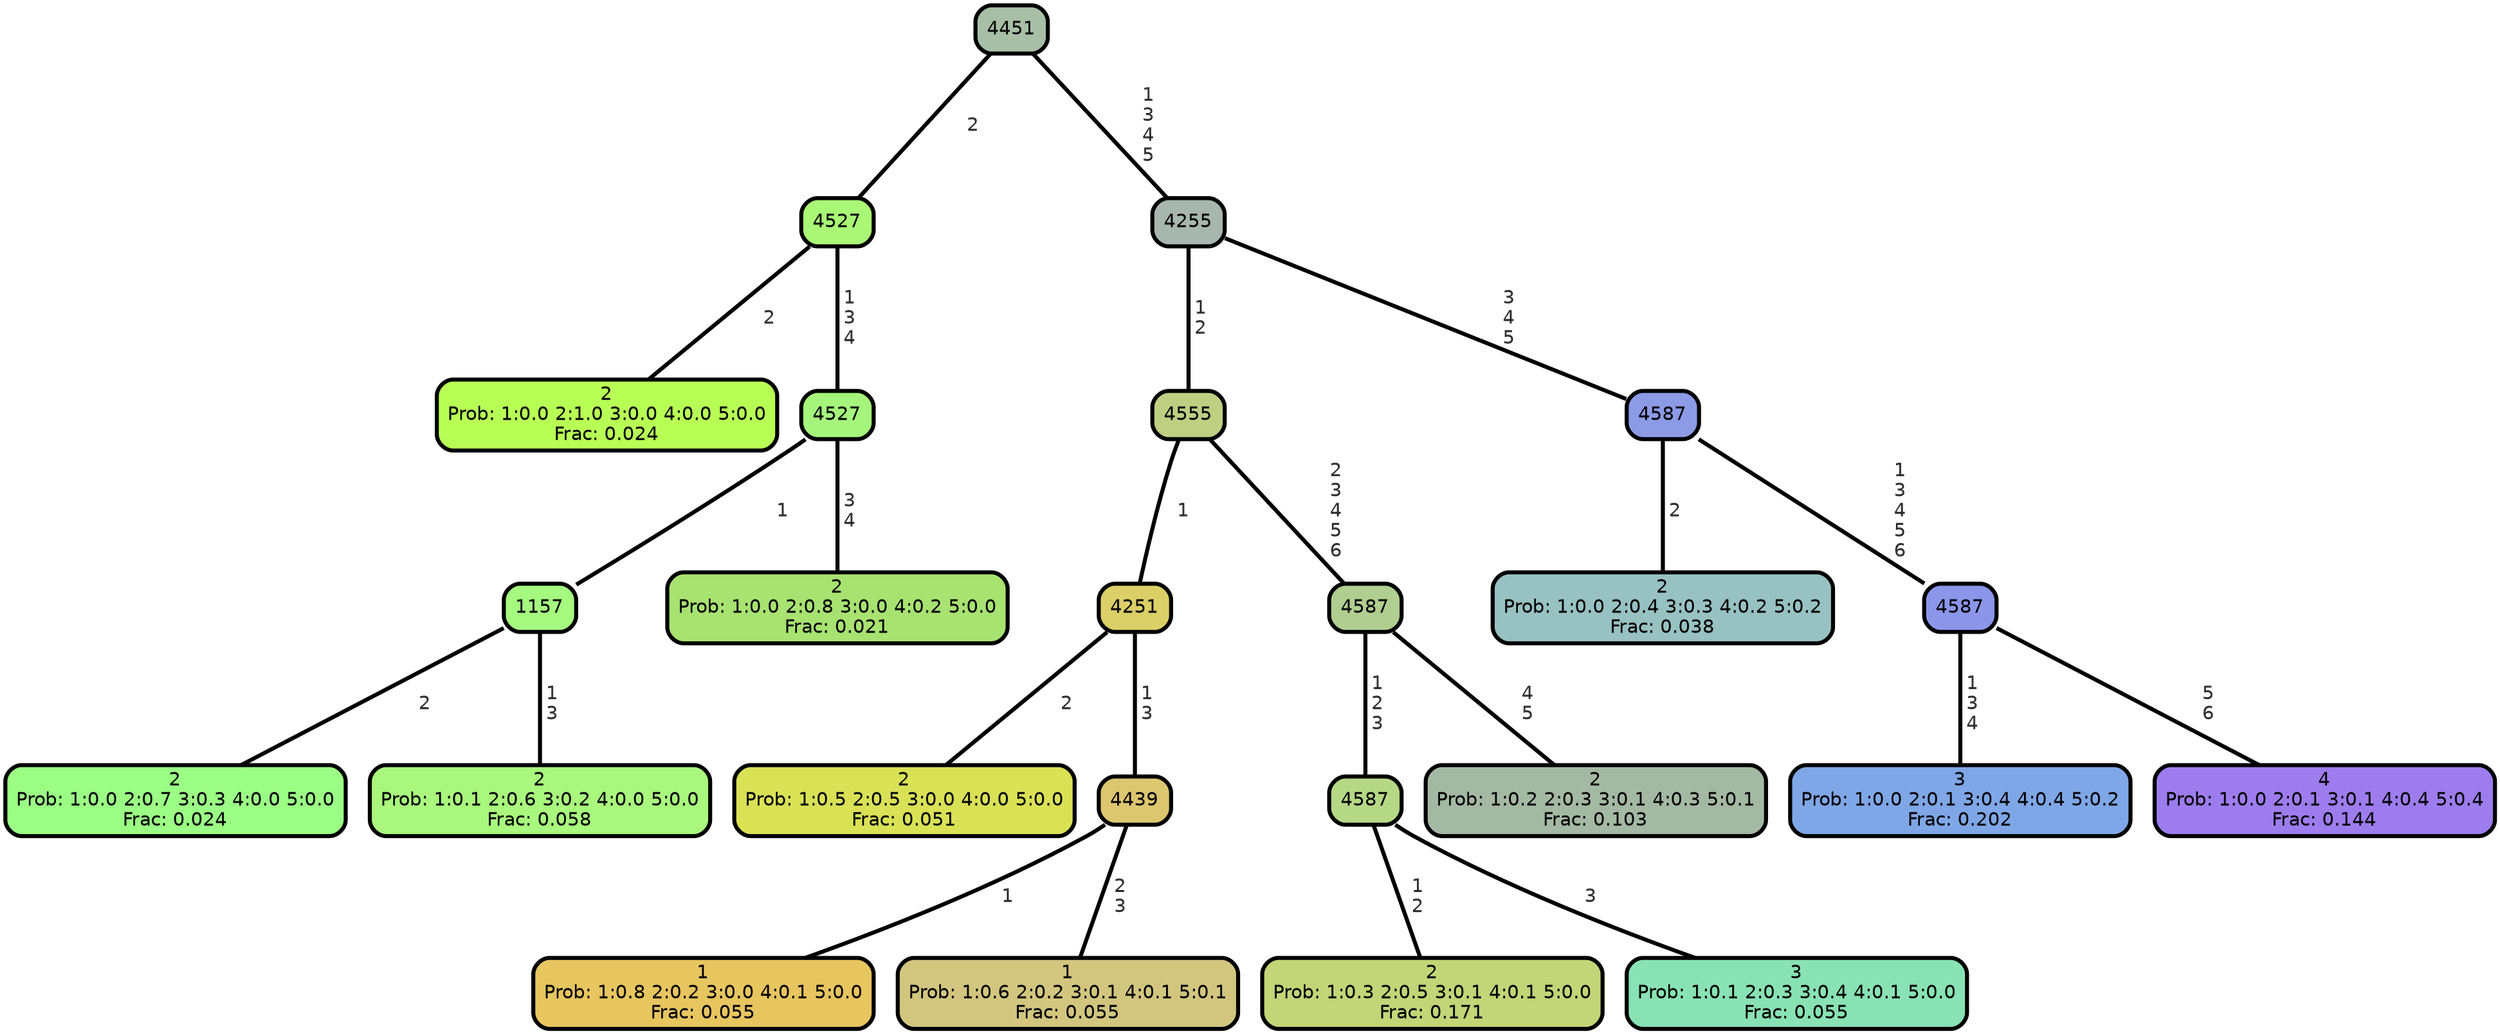 graph Tree {
node [shape=box, style="filled, rounded",color="black",penwidth="3",fontcolor="black",                 fontname=helvetica] ;
graph [ranksep="0 equally", splines=straight,                 bgcolor=transparent, dpi=200] ;
edge [fontname=helvetica, fontweight=bold,fontcolor=grey14,color=black] ;
0 [label="2
Prob: 1:0.0 2:1.0 3:0.0 4:0.0 5:0.0
Frac: 0.024", fillcolor="#b8ff55"] ;
1 [label="4527", fillcolor="#a9f775"] ;
2 [label="2
Prob: 1:0.0 2:0.7 3:0.3 4:0.0 5:0.0
Frac: 0.024", fillcolor="#9bff85"] ;
3 [label="1157", fillcolor="#a5f97f"] ;
4 [label="2
Prob: 1:0.1 2:0.6 3:0.2 4:0.0 5:0.0
Frac: 0.058", fillcolor="#a9f77d"] ;
5 [label="4527", fillcolor="#a5f57c"] ;
6 [label="2
Prob: 1:0.0 2:0.8 3:0.0 4:0.2 5:0.0
Frac: 0.021", fillcolor="#a8e271"] ;
7 [label="4451", fillcolor="#a8bfa7"] ;
8 [label="2
Prob: 1:0.5 2:0.5 3:0.0 4:0.0 5:0.0
Frac: 0.051", fillcolor="#d9e255"] ;
9 [label="4251", fillcolor="#dbcf67"] ;
10 [label="1
Prob: 1:0.8 2:0.2 3:0.0 4:0.1 5:0.0
Frac: 0.055", fillcolor="#e7c55f"] ;
11 [label="4439", fillcolor="#dcc66f"] ;
12 [label="1
Prob: 1:0.6 2:0.2 3:0.1 4:0.1 5:0.1
Frac: 0.055", fillcolor="#d2c67f"] ;
13 [label="4555", fillcolor="#becf82"] ;
14 [label="2
Prob: 1:0.3 2:0.5 3:0.1 4:0.1 5:0.0
Frac: 0.171", fillcolor="#c3d577"] ;
15 [label="4587", fillcolor="#b5d885"] ;
16 [label="3
Prob: 1:0.1 2:0.3 3:0.4 4:0.1 5:0.0
Frac: 0.055", fillcolor="#89e2b4"] ;
17 [label="4587", fillcolor="#b0ce8f"] ;
18 [label="2
Prob: 1:0.2 2:0.3 3:0.1 4:0.3 5:0.1
Frac: 0.103", fillcolor="#a4b9a4"] ;
19 [label="4255", fillcolor="#a8b7ae"] ;
20 [label="2
Prob: 1:0.0 2:0.4 3:0.3 4:0.2 5:0.2
Frac: 0.038", fillcolor="#98c1c1"] ;
21 [label="4587", fillcolor="#8d9ae6"] ;
22 [label="3
Prob: 1:0.0 2:0.1 3:0.4 4:0.4 5:0.2
Frac: 0.202", fillcolor="#7fa7e7"] ;
23 [label="4587", fillcolor="#8b96ea"] ;
24 [label="4
Prob: 1:0.0 2:0.1 3:0.1 4:0.4 5:0.4
Frac: 0.144", fillcolor="#9d7dee"] ;
1 -- 0 [label=" 2",penwidth=3] ;
1 -- 5 [label=" 1\n 3\n 4",penwidth=3] ;
3 -- 2 [label=" 2",penwidth=3] ;
3 -- 4 [label=" 1\n 3",penwidth=3] ;
5 -- 3 [label=" 1",penwidth=3] ;
5 -- 6 [label=" 3\n 4",penwidth=3] ;
7 -- 1 [label=" 2",penwidth=3] ;
7 -- 19 [label=" 1\n 3\n 4\n 5",penwidth=3] ;
9 -- 8 [label=" 2",penwidth=3] ;
9 -- 11 [label=" 1\n 3",penwidth=3] ;
11 -- 10 [label=" 1",penwidth=3] ;
11 -- 12 [label=" 2\n 3",penwidth=3] ;
13 -- 9 [label=" 1",penwidth=3] ;
13 -- 17 [label=" 2\n 3\n 4\n 5\n 6",penwidth=3] ;
15 -- 14 [label=" 1\n 2",penwidth=3] ;
15 -- 16 [label=" 3",penwidth=3] ;
17 -- 15 [label=" 1\n 2\n 3",penwidth=3] ;
17 -- 18 [label=" 4\n 5",penwidth=3] ;
19 -- 13 [label=" 1\n 2",penwidth=3] ;
19 -- 21 [label=" 3\n 4\n 5",penwidth=3] ;
21 -- 20 [label=" 2",penwidth=3] ;
21 -- 23 [label=" 1\n 3\n 4\n 5\n 6",penwidth=3] ;
23 -- 22 [label=" 1\n 3\n 4",penwidth=3] ;
23 -- 24 [label=" 5\n 6",penwidth=3] ;
{rank = same;}}